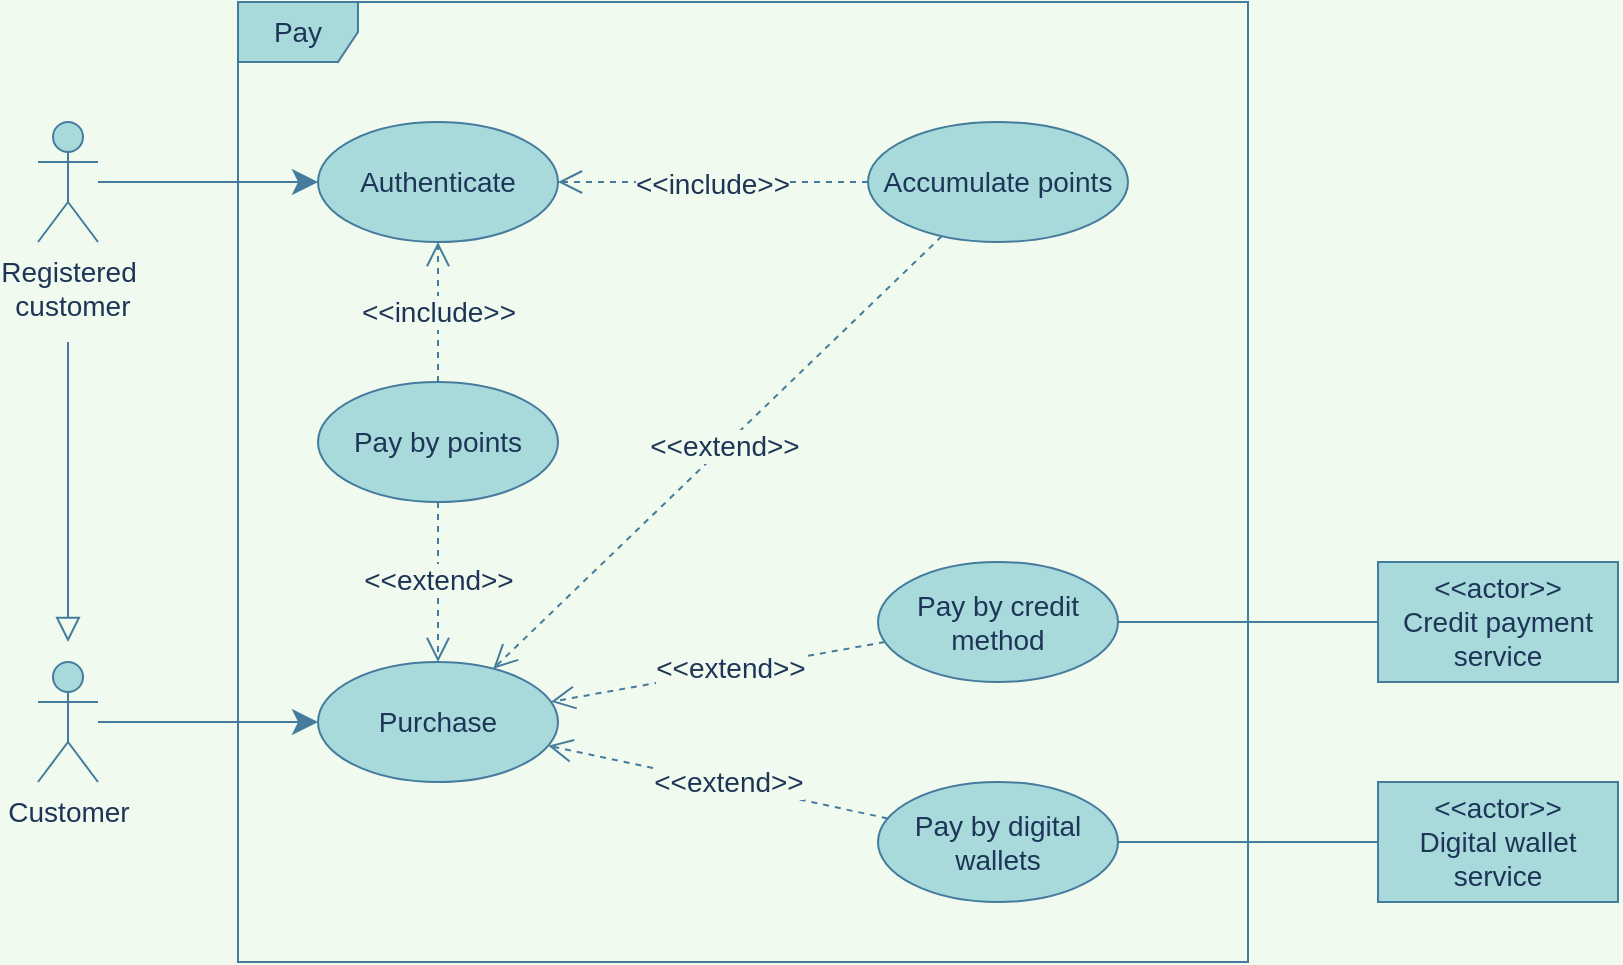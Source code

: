 <mxfile>
    <diagram id="euN2Qpa1jMs72AbPiXc1" name="Page-1">
        <mxGraphModel dx="600" dy="467" grid="1" gridSize="10" guides="1" tooltips="1" connect="1" arrows="1" fold="1" page="1" pageScale="1" pageWidth="850" pageHeight="1100" background="#F1FAEE" math="0" shadow="0">
            <root>
                <mxCell id="0"/>
                <mxCell id="1" parent="0"/>
                <mxCell id="77" value="Pay" style="shape=umlFrame;whiteSpace=wrap;html=1;rounded=0;sketch=0;fontColor=#1D3557;strokeColor=#457B9D;fillColor=#A8DADC;fontSize=14;" parent="1" vertex="1">
                    <mxGeometry x="140" y="300" width="505" height="480" as="geometry"/>
                </mxCell>
                <mxCell id="6" value="Customer&lt;br style=&quot;font-size: 14px;&quot;&gt;" style="shape=umlActor;verticalLabelPosition=bottom;verticalAlign=top;html=1;outlineConnect=0;rounded=0;sketch=0;fontColor=#1D3557;strokeColor=#457B9D;fillColor=#A8DADC;fontSize=14;" parent="1" vertex="1">
                    <mxGeometry x="40" y="630" width="30" height="60" as="geometry"/>
                </mxCell>
                <mxCell id="68" value="Registered&lt;br style=&quot;font-size: 14px;&quot;&gt;&amp;nbsp;customer" style="shape=umlActor;verticalLabelPosition=bottom;verticalAlign=top;html=1;outlineConnect=0;rounded=0;sketch=0;fontColor=#1D3557;strokeColor=#457B9D;fillColor=#A8DADC;fontSize=14;" parent="1" vertex="1">
                    <mxGeometry x="40" y="360" width="30" height="60" as="geometry"/>
                </mxCell>
                <mxCell id="31" value="" style="rounded=0;orthogonalLoop=1;jettySize=auto;html=1;strokeColor=#457B9D;endArrow=classic;endFill=1;fontColor=#1D3557;endSize=10;fontSize=14;labelBackgroundColor=#F1FAEE;" parent="1" source="68" target="30" edge="1">
                    <mxGeometry relative="1" as="geometry"/>
                </mxCell>
                <mxCell id="69" value="" style="endArrow=none;html=1;strokeColor=#457B9D;startArrow=block;startFill=0;fontColor=#1D3557;endSize=10;startSize=10;sourcePerimeterSpacing=10;targetPerimeterSpacing=50;fontSize=14;labelBackgroundColor=#F1FAEE;" parent="1" source="6" target="68" edge="1">
                    <mxGeometry width="50" height="50" relative="1" as="geometry">
                        <mxPoint x="60" y="550" as="sourcePoint"/>
                        <mxPoint x="55" y="530" as="targetPoint"/>
                    </mxGeometry>
                </mxCell>
                <mxCell id="94" value="&amp;lt;&amp;lt;extend&amp;gt;&amp;gt;" style="edgeStyle=none;rounded=0;orthogonalLoop=1;jettySize=auto;html=1;dashed=1;startArrow=none;startFill=0;endArrow=open;endFill=0;strokeColor=#457B9D;fontColor=#1D3557;endSize=10;startSize=6;fontSize=14;labelBackgroundColor=#F1FAEE;" parent="1" source="93" target="73" edge="1">
                    <mxGeometry x="-0.03" relative="1" as="geometry">
                        <mxPoint as="offset"/>
                        <mxPoint x="413.826" y="456.102" as="sourcePoint"/>
                        <mxPoint x="290.195" y="423.877" as="targetPoint"/>
                    </mxGeometry>
                </mxCell>
                <mxCell id="30" value="Authenticate" style="ellipse;whiteSpace=wrap;html=1;rounded=0;fontSize=14;fontColor=#1D3557;strokeColor=#457B9D;fillColor=#A8DADC;sketch=0;" parent="1" vertex="1">
                    <mxGeometry x="180" y="360" width="120" height="60" as="geometry"/>
                </mxCell>
                <mxCell id="66" value="&amp;lt;&amp;lt;include&amp;gt;&amp;gt;" style="edgeStyle=none;rounded=0;orthogonalLoop=1;jettySize=auto;html=1;dashed=1;startArrow=none;startFill=0;endArrow=open;endFill=0;strokeColor=#457B9D;fontColor=#1D3557;endSize=10;fontSize=14;labelBackgroundColor=#F1FAEE;" parent="1" source="65" target="30" edge="1">
                    <mxGeometry x="0.008" y="1" relative="1" as="geometry">
                        <mxPoint as="offset"/>
                    </mxGeometry>
                </mxCell>
                <mxCell id="65" value="Accumulate points" style="ellipse;whiteSpace=wrap;html=1;rounded=0;fontSize=14;fontColor=#1D3557;strokeColor=#457B9D;fillColor=#A8DADC;sketch=0;" parent="1" vertex="1">
                    <mxGeometry x="455" y="360" width="130" height="60" as="geometry"/>
                </mxCell>
                <mxCell id="78" value="" style="edgeStyle=none;rounded=0;orthogonalLoop=1;jettySize=auto;html=1;startArrow=none;startFill=0;endArrow=classic;endFill=1;strokeColor=#457B9D;fontColor=#1D3557;endSize=10;fontSize=14;labelBackgroundColor=#F1FAEE;" parent="1" source="6" target="73" edge="1">
                    <mxGeometry relative="1" as="geometry"/>
                </mxCell>
                <mxCell id="73" value="Purchase" style="ellipse;whiteSpace=wrap;html=1;rounded=0;fontColor=#1D3557;verticalAlign=middle;strokeColor=#457B9D;fillColor=#A8DADC;sketch=0;fontSize=14;" parent="1" vertex="1">
                    <mxGeometry x="180" y="630" width="120" height="60" as="geometry"/>
                </mxCell>
                <mxCell id="80" value="&amp;lt;&amp;lt;extend&amp;gt;&amp;gt;" style="edgeStyle=none;rounded=0;orthogonalLoop=1;jettySize=auto;html=1;startArrow=none;startFill=0;endArrow=open;endFill=0;strokeColor=#457B9D;fontColor=#1D3557;endSize=10;fontSize=14;dashed=1;labelBackgroundColor=#F1FAEE;" parent="1" source="75" target="73" edge="1">
                    <mxGeometry x="-0.079" y="-1" relative="1" as="geometry">
                        <mxPoint x="330" y="580" as="targetPoint"/>
                        <mxPoint as="offset"/>
                    </mxGeometry>
                </mxCell>
                <mxCell id="84" style="edgeStyle=none;rounded=0;orthogonalLoop=1;jettySize=auto;html=1;startArrow=none;startFill=0;endArrow=none;endFill=0;strokeColor=#457B9D;fontColor=#1D3557;fontSize=14;labelBackgroundColor=#F1FAEE;" parent="1" source="87" edge="1">
                    <mxGeometry relative="1" as="geometry">
                        <mxPoint x="780" y="610" as="targetPoint"/>
                    </mxGeometry>
                </mxCell>
                <mxCell id="75" value="Pay by credit method" style="ellipse;whiteSpace=wrap;html=1;rounded=0;fontSize=14;fontColor=#1D3557;strokeColor=#457B9D;fillColor=#A8DADC;sketch=0;" parent="1" vertex="1">
                    <mxGeometry x="460" y="580" width="120" height="60" as="geometry"/>
                </mxCell>
                <mxCell id="81" value="&amp;lt;&amp;lt;extend&amp;gt;&amp;gt;" style="edgeStyle=none;rounded=0;orthogonalLoop=1;jettySize=auto;html=1;startArrow=none;startFill=0;endArrow=open;endFill=0;strokeColor=#457B9D;fontColor=#1D3557;endSize=10;fontSize=14;dashed=1;labelBackgroundColor=#F1FAEE;" parent="1" source="76" target="73" edge="1">
                    <mxGeometry x="-0.06" y="-1" relative="1" as="geometry">
                        <mxPoint as="offset"/>
                    </mxGeometry>
                </mxCell>
                <mxCell id="85" style="edgeStyle=none;rounded=0;orthogonalLoop=1;jettySize=auto;html=1;startArrow=none;startFill=0;endArrow=none;endFill=0;strokeColor=#457B9D;fontColor=#1D3557;fontSize=14;labelBackgroundColor=#F1FAEE;" parent="1" source="90" edge="1">
                    <mxGeometry relative="1" as="geometry">
                        <mxPoint x="780" y="720" as="targetPoint"/>
                    </mxGeometry>
                </mxCell>
                <mxCell id="76" value="Pay by digital wallets" style="ellipse;whiteSpace=wrap;html=1;rounded=0;fontSize=14;fontColor=#1D3557;strokeColor=#457B9D;fillColor=#A8DADC;sketch=0;" parent="1" vertex="1">
                    <mxGeometry x="460" y="690" width="120" height="60" as="geometry"/>
                </mxCell>
                <mxCell id="101" value="&amp;lt;&amp;lt;include&amp;gt;&amp;gt;" style="edgeStyle=orthogonalEdgeStyle;rounded=0;orthogonalLoop=1;jettySize=auto;html=1;endArrow=open;endFill=0;dashed=1;endSize=10;labelBackgroundColor=#F1FAEE;strokeColor=#457B9D;fontColor=#1D3557;fontSize=14;" edge="1" parent="1" source="93" target="30">
                    <mxGeometry relative="1" as="geometry"/>
                </mxCell>
                <mxCell id="93" value="Pay by points" style="ellipse;whiteSpace=wrap;html=1;rounded=0;fontSize=14;fontColor=#1D3557;strokeColor=#457B9D;fillColor=#A8DADC;sketch=0;" parent="1" vertex="1">
                    <mxGeometry x="180" y="490" width="120" height="60" as="geometry"/>
                </mxCell>
                <mxCell id="87" value="&amp;lt;&amp;lt;actor&amp;gt;&amp;gt;&lt;br style=&quot;font-size: 14px;&quot;&gt;Credit payment service" style="rounded=0;whiteSpace=wrap;html=1;fillColor=#A8DADC;strokeColor=#457B9D;fontColor=#1D3557;fontSize=14;" parent="1" vertex="1">
                    <mxGeometry x="710" y="580" width="120" height="60" as="geometry"/>
                </mxCell>
                <mxCell id="95" value="" style="edgeStyle=none;rounded=0;orthogonalLoop=1;jettySize=auto;html=1;startArrow=none;startFill=0;endArrow=none;endFill=0;strokeColor=#457B9D;fontColor=#1D3557;fontSize=14;labelBackgroundColor=#F1FAEE;" parent="1" source="75" target="87" edge="1">
                    <mxGeometry relative="1" as="geometry">
                        <mxPoint x="780" y="610" as="targetPoint"/>
                        <mxPoint x="530" y="610" as="sourcePoint"/>
                    </mxGeometry>
                </mxCell>
                <mxCell id="90" value="&amp;lt;&amp;lt;actor&amp;gt;&amp;gt;&lt;br style=&quot;font-size: 14px;&quot;&gt;Digital wallet service" style="rounded=0;whiteSpace=wrap;html=1;fillColor=#A8DADC;strokeColor=#457B9D;fontColor=#1D3557;fontSize=14;" parent="1" vertex="1">
                    <mxGeometry x="710" y="690" width="120" height="60" as="geometry"/>
                </mxCell>
                <mxCell id="96" value="" style="edgeStyle=none;rounded=0;orthogonalLoop=1;jettySize=auto;html=1;startArrow=none;startFill=0;endArrow=none;endFill=0;strokeColor=#457B9D;fontColor=#1D3557;fontSize=14;labelBackgroundColor=#F1FAEE;" parent="1" source="76" target="90" edge="1">
                    <mxGeometry relative="1" as="geometry">
                        <mxPoint x="780" y="720" as="targetPoint"/>
                        <mxPoint x="530" y="720" as="sourcePoint"/>
                    </mxGeometry>
                </mxCell>
                <mxCell id="100" value="&amp;lt;&amp;lt;extend&amp;gt;&amp;gt;" style="edgeStyle=none;rounded=0;orthogonalLoop=1;jettySize=auto;html=1;dashed=1;startArrow=none;startFill=0;endArrow=open;endFill=0;strokeColor=#457B9D;fontColor=#1D3557;endSize=10;startSize=6;fontSize=14;labelBackgroundColor=#F1FAEE;" parent="1" source="65" target="73" edge="1">
                    <mxGeometry x="-0.023" relative="1" as="geometry">
                        <mxPoint y="-1" as="offset"/>
                        <mxPoint x="380" y="580" as="sourcePoint"/>
                        <mxPoint x="250" y="580" as="targetPoint"/>
                    </mxGeometry>
                </mxCell>
            </root>
        </mxGraphModel>
    </diagram>
</mxfile>